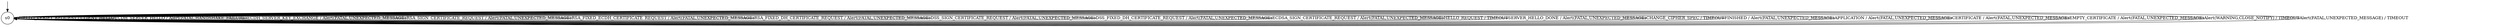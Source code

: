 digraph g {

	s0 [shape="circle" label="s0"];
	s0 -> s0 [label="HELLO_VERIFY_REQUEST / CLIENT_HELLO"];
	s0 -> s0 [label="ECDH_SERVER_HELLO / Alert(FATAL,HANDSHAKE_FAILURE)"];
	s0 -> s0 [label="ECDH_SERVER_KEY_EXCHANGE / Alert(FATAL,UNEXPECTED_MESSAGE)"];
	s0 -> s0 [label="RSA_SIGN_CERTIFICATE_REQUEST / Alert(FATAL,UNEXPECTED_MESSAGE)"];
	s0 -> s0 [label="RSA_FIXED_ECDH_CERTIFICATE_REQUEST / Alert(FATAL,UNEXPECTED_MESSAGE)"];
	s0 -> s0 [label="RSA_FIXED_DH_CERTIFICATE_REQUEST / Alert(FATAL,UNEXPECTED_MESSAGE)"];
	s0 -> s0 [label="DSS_SIGN_CERTIFICATE_REQUEST / Alert(FATAL,UNEXPECTED_MESSAGE)"];
	s0 -> s0 [label="DSS_FIXED_DH_CERTIFICATE_REQUEST / Alert(FATAL,UNEXPECTED_MESSAGE)"];
	s0 -> s0 [label="ECDSA_SIGN_CERTIFICATE_REQUEST / Alert(FATAL,UNEXPECTED_MESSAGE)"];
	s0 -> s0 [label="HELLO_REQUEST / TIMEOUT"];
	s0 -> s0 [label="SERVER_HELLO_DONE / Alert(FATAL,UNEXPECTED_MESSAGE)"];
	s0 -> s0 [label="CHANGE_CIPHER_SPEC / TIMEOUT"];
	s0 -> s0 [label="FINISHED / Alert(FATAL,UNEXPECTED_MESSAGE)"];
	s0 -> s0 [label="APPLICATION / Alert(FATAL,UNEXPECTED_MESSAGE)"];
	s0 -> s0 [label="CERTIFICATE / Alert(FATAL,UNEXPECTED_MESSAGE)"];
	s0 -> s0 [label="EMPTY_CERTIFICATE / Alert(FATAL,UNEXPECTED_MESSAGE)"];
	s0 -> s0 [label="Alert(WARNING,CLOSE_NOTIFY) / TIMEOUT"];
	s0 -> s0 [label="Alert(FATAL,UNEXPECTED_MESSAGE) / TIMEOUT"];

__start0 [label="" shape="none" width="0" height="0"];
__start0 -> s0;

}

